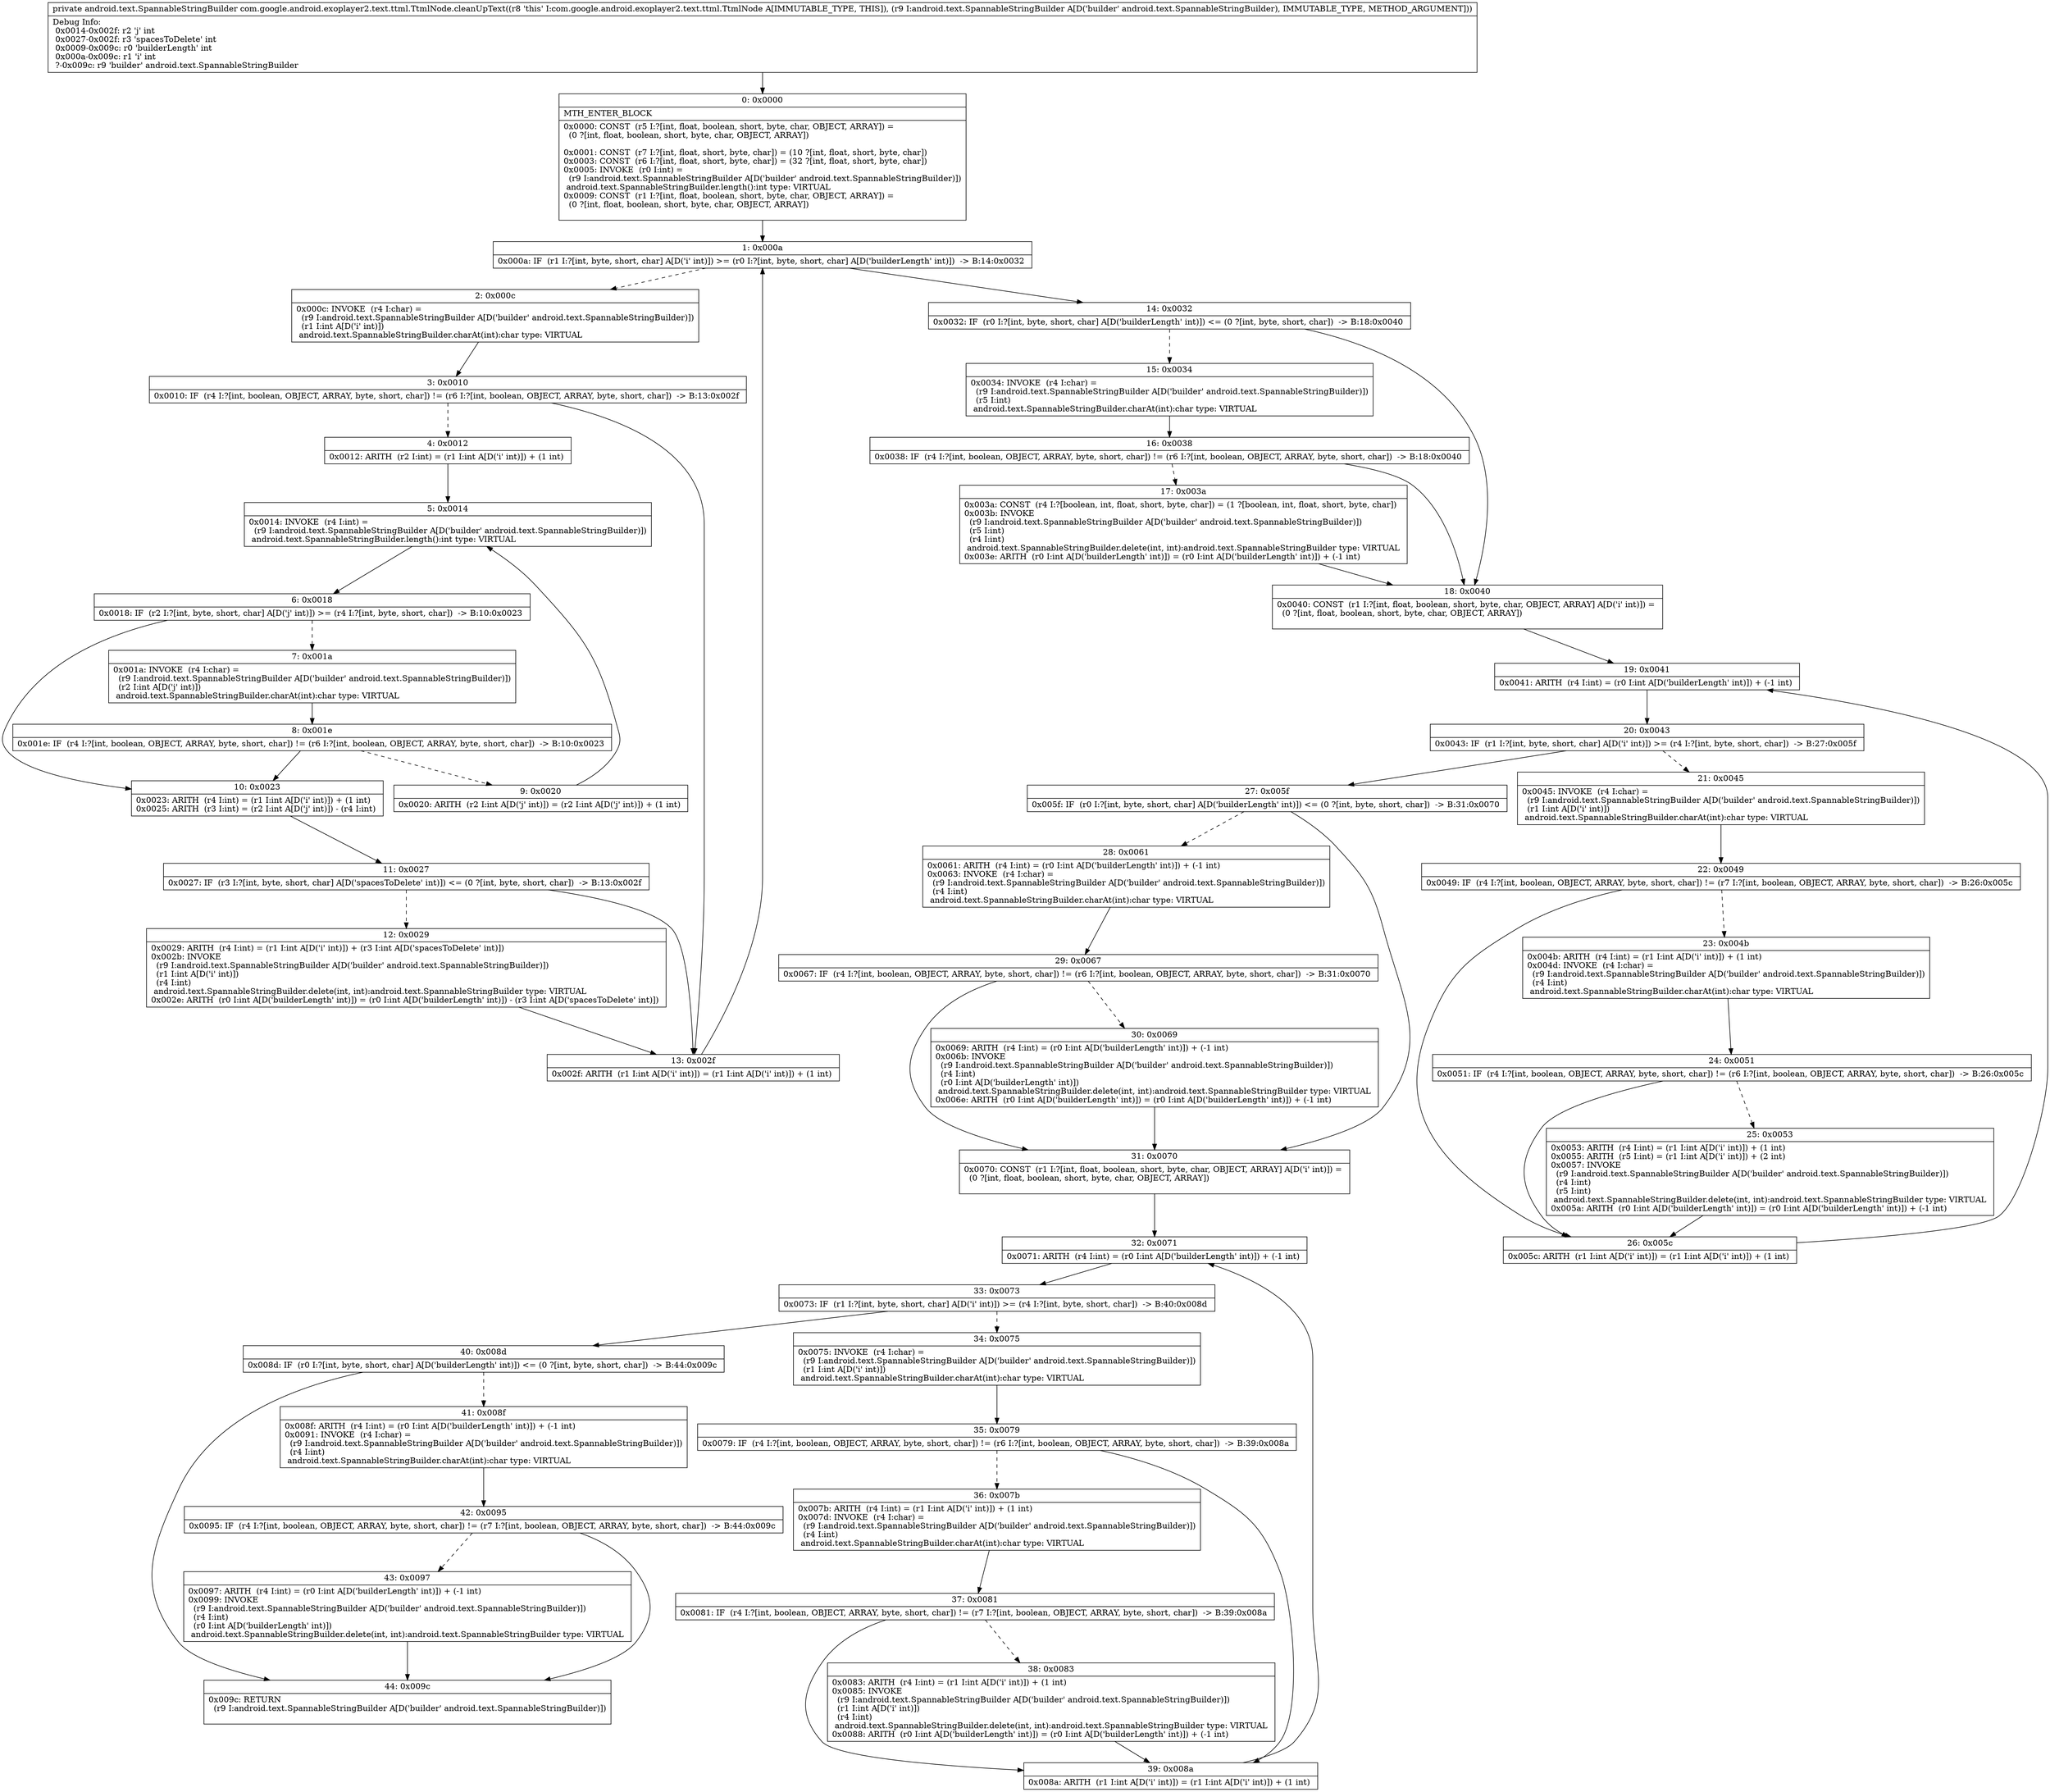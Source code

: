 digraph "CFG forcom.google.android.exoplayer2.text.ttml.TtmlNode.cleanUpText(Landroid\/text\/SpannableStringBuilder;)Landroid\/text\/SpannableStringBuilder;" {
Node_0 [shape=record,label="{0\:\ 0x0000|MTH_ENTER_BLOCK\l|0x0000: CONST  (r5 I:?[int, float, boolean, short, byte, char, OBJECT, ARRAY]) = \l  (0 ?[int, float, boolean, short, byte, char, OBJECT, ARRAY])\l \l0x0001: CONST  (r7 I:?[int, float, short, byte, char]) = (10 ?[int, float, short, byte, char]) \l0x0003: CONST  (r6 I:?[int, float, short, byte, char]) = (32 ?[int, float, short, byte, char]) \l0x0005: INVOKE  (r0 I:int) = \l  (r9 I:android.text.SpannableStringBuilder A[D('builder' android.text.SpannableStringBuilder)])\l android.text.SpannableStringBuilder.length():int type: VIRTUAL \l0x0009: CONST  (r1 I:?[int, float, boolean, short, byte, char, OBJECT, ARRAY]) = \l  (0 ?[int, float, boolean, short, byte, char, OBJECT, ARRAY])\l \l}"];
Node_1 [shape=record,label="{1\:\ 0x000a|0x000a: IF  (r1 I:?[int, byte, short, char] A[D('i' int)]) \>= (r0 I:?[int, byte, short, char] A[D('builderLength' int)])  \-\> B:14:0x0032 \l}"];
Node_2 [shape=record,label="{2\:\ 0x000c|0x000c: INVOKE  (r4 I:char) = \l  (r9 I:android.text.SpannableStringBuilder A[D('builder' android.text.SpannableStringBuilder)])\l  (r1 I:int A[D('i' int)])\l android.text.SpannableStringBuilder.charAt(int):char type: VIRTUAL \l}"];
Node_3 [shape=record,label="{3\:\ 0x0010|0x0010: IF  (r4 I:?[int, boolean, OBJECT, ARRAY, byte, short, char]) != (r6 I:?[int, boolean, OBJECT, ARRAY, byte, short, char])  \-\> B:13:0x002f \l}"];
Node_4 [shape=record,label="{4\:\ 0x0012|0x0012: ARITH  (r2 I:int) = (r1 I:int A[D('i' int)]) + (1 int) \l}"];
Node_5 [shape=record,label="{5\:\ 0x0014|0x0014: INVOKE  (r4 I:int) = \l  (r9 I:android.text.SpannableStringBuilder A[D('builder' android.text.SpannableStringBuilder)])\l android.text.SpannableStringBuilder.length():int type: VIRTUAL \l}"];
Node_6 [shape=record,label="{6\:\ 0x0018|0x0018: IF  (r2 I:?[int, byte, short, char] A[D('j' int)]) \>= (r4 I:?[int, byte, short, char])  \-\> B:10:0x0023 \l}"];
Node_7 [shape=record,label="{7\:\ 0x001a|0x001a: INVOKE  (r4 I:char) = \l  (r9 I:android.text.SpannableStringBuilder A[D('builder' android.text.SpannableStringBuilder)])\l  (r2 I:int A[D('j' int)])\l android.text.SpannableStringBuilder.charAt(int):char type: VIRTUAL \l}"];
Node_8 [shape=record,label="{8\:\ 0x001e|0x001e: IF  (r4 I:?[int, boolean, OBJECT, ARRAY, byte, short, char]) != (r6 I:?[int, boolean, OBJECT, ARRAY, byte, short, char])  \-\> B:10:0x0023 \l}"];
Node_9 [shape=record,label="{9\:\ 0x0020|0x0020: ARITH  (r2 I:int A[D('j' int)]) = (r2 I:int A[D('j' int)]) + (1 int) \l}"];
Node_10 [shape=record,label="{10\:\ 0x0023|0x0023: ARITH  (r4 I:int) = (r1 I:int A[D('i' int)]) + (1 int) \l0x0025: ARITH  (r3 I:int) = (r2 I:int A[D('j' int)]) \- (r4 I:int) \l}"];
Node_11 [shape=record,label="{11\:\ 0x0027|0x0027: IF  (r3 I:?[int, byte, short, char] A[D('spacesToDelete' int)]) \<= (0 ?[int, byte, short, char])  \-\> B:13:0x002f \l}"];
Node_12 [shape=record,label="{12\:\ 0x0029|0x0029: ARITH  (r4 I:int) = (r1 I:int A[D('i' int)]) + (r3 I:int A[D('spacesToDelete' int)]) \l0x002b: INVOKE  \l  (r9 I:android.text.SpannableStringBuilder A[D('builder' android.text.SpannableStringBuilder)])\l  (r1 I:int A[D('i' int)])\l  (r4 I:int)\l android.text.SpannableStringBuilder.delete(int, int):android.text.SpannableStringBuilder type: VIRTUAL \l0x002e: ARITH  (r0 I:int A[D('builderLength' int)]) = (r0 I:int A[D('builderLength' int)]) \- (r3 I:int A[D('spacesToDelete' int)]) \l}"];
Node_13 [shape=record,label="{13\:\ 0x002f|0x002f: ARITH  (r1 I:int A[D('i' int)]) = (r1 I:int A[D('i' int)]) + (1 int) \l}"];
Node_14 [shape=record,label="{14\:\ 0x0032|0x0032: IF  (r0 I:?[int, byte, short, char] A[D('builderLength' int)]) \<= (0 ?[int, byte, short, char])  \-\> B:18:0x0040 \l}"];
Node_15 [shape=record,label="{15\:\ 0x0034|0x0034: INVOKE  (r4 I:char) = \l  (r9 I:android.text.SpannableStringBuilder A[D('builder' android.text.SpannableStringBuilder)])\l  (r5 I:int)\l android.text.SpannableStringBuilder.charAt(int):char type: VIRTUAL \l}"];
Node_16 [shape=record,label="{16\:\ 0x0038|0x0038: IF  (r4 I:?[int, boolean, OBJECT, ARRAY, byte, short, char]) != (r6 I:?[int, boolean, OBJECT, ARRAY, byte, short, char])  \-\> B:18:0x0040 \l}"];
Node_17 [shape=record,label="{17\:\ 0x003a|0x003a: CONST  (r4 I:?[boolean, int, float, short, byte, char]) = (1 ?[boolean, int, float, short, byte, char]) \l0x003b: INVOKE  \l  (r9 I:android.text.SpannableStringBuilder A[D('builder' android.text.SpannableStringBuilder)])\l  (r5 I:int)\l  (r4 I:int)\l android.text.SpannableStringBuilder.delete(int, int):android.text.SpannableStringBuilder type: VIRTUAL \l0x003e: ARITH  (r0 I:int A[D('builderLength' int)]) = (r0 I:int A[D('builderLength' int)]) + (\-1 int) \l}"];
Node_18 [shape=record,label="{18\:\ 0x0040|0x0040: CONST  (r1 I:?[int, float, boolean, short, byte, char, OBJECT, ARRAY] A[D('i' int)]) = \l  (0 ?[int, float, boolean, short, byte, char, OBJECT, ARRAY])\l \l}"];
Node_19 [shape=record,label="{19\:\ 0x0041|0x0041: ARITH  (r4 I:int) = (r0 I:int A[D('builderLength' int)]) + (\-1 int) \l}"];
Node_20 [shape=record,label="{20\:\ 0x0043|0x0043: IF  (r1 I:?[int, byte, short, char] A[D('i' int)]) \>= (r4 I:?[int, byte, short, char])  \-\> B:27:0x005f \l}"];
Node_21 [shape=record,label="{21\:\ 0x0045|0x0045: INVOKE  (r4 I:char) = \l  (r9 I:android.text.SpannableStringBuilder A[D('builder' android.text.SpannableStringBuilder)])\l  (r1 I:int A[D('i' int)])\l android.text.SpannableStringBuilder.charAt(int):char type: VIRTUAL \l}"];
Node_22 [shape=record,label="{22\:\ 0x0049|0x0049: IF  (r4 I:?[int, boolean, OBJECT, ARRAY, byte, short, char]) != (r7 I:?[int, boolean, OBJECT, ARRAY, byte, short, char])  \-\> B:26:0x005c \l}"];
Node_23 [shape=record,label="{23\:\ 0x004b|0x004b: ARITH  (r4 I:int) = (r1 I:int A[D('i' int)]) + (1 int) \l0x004d: INVOKE  (r4 I:char) = \l  (r9 I:android.text.SpannableStringBuilder A[D('builder' android.text.SpannableStringBuilder)])\l  (r4 I:int)\l android.text.SpannableStringBuilder.charAt(int):char type: VIRTUAL \l}"];
Node_24 [shape=record,label="{24\:\ 0x0051|0x0051: IF  (r4 I:?[int, boolean, OBJECT, ARRAY, byte, short, char]) != (r6 I:?[int, boolean, OBJECT, ARRAY, byte, short, char])  \-\> B:26:0x005c \l}"];
Node_25 [shape=record,label="{25\:\ 0x0053|0x0053: ARITH  (r4 I:int) = (r1 I:int A[D('i' int)]) + (1 int) \l0x0055: ARITH  (r5 I:int) = (r1 I:int A[D('i' int)]) + (2 int) \l0x0057: INVOKE  \l  (r9 I:android.text.SpannableStringBuilder A[D('builder' android.text.SpannableStringBuilder)])\l  (r4 I:int)\l  (r5 I:int)\l android.text.SpannableStringBuilder.delete(int, int):android.text.SpannableStringBuilder type: VIRTUAL \l0x005a: ARITH  (r0 I:int A[D('builderLength' int)]) = (r0 I:int A[D('builderLength' int)]) + (\-1 int) \l}"];
Node_26 [shape=record,label="{26\:\ 0x005c|0x005c: ARITH  (r1 I:int A[D('i' int)]) = (r1 I:int A[D('i' int)]) + (1 int) \l}"];
Node_27 [shape=record,label="{27\:\ 0x005f|0x005f: IF  (r0 I:?[int, byte, short, char] A[D('builderLength' int)]) \<= (0 ?[int, byte, short, char])  \-\> B:31:0x0070 \l}"];
Node_28 [shape=record,label="{28\:\ 0x0061|0x0061: ARITH  (r4 I:int) = (r0 I:int A[D('builderLength' int)]) + (\-1 int) \l0x0063: INVOKE  (r4 I:char) = \l  (r9 I:android.text.SpannableStringBuilder A[D('builder' android.text.SpannableStringBuilder)])\l  (r4 I:int)\l android.text.SpannableStringBuilder.charAt(int):char type: VIRTUAL \l}"];
Node_29 [shape=record,label="{29\:\ 0x0067|0x0067: IF  (r4 I:?[int, boolean, OBJECT, ARRAY, byte, short, char]) != (r6 I:?[int, boolean, OBJECT, ARRAY, byte, short, char])  \-\> B:31:0x0070 \l}"];
Node_30 [shape=record,label="{30\:\ 0x0069|0x0069: ARITH  (r4 I:int) = (r0 I:int A[D('builderLength' int)]) + (\-1 int) \l0x006b: INVOKE  \l  (r9 I:android.text.SpannableStringBuilder A[D('builder' android.text.SpannableStringBuilder)])\l  (r4 I:int)\l  (r0 I:int A[D('builderLength' int)])\l android.text.SpannableStringBuilder.delete(int, int):android.text.SpannableStringBuilder type: VIRTUAL \l0x006e: ARITH  (r0 I:int A[D('builderLength' int)]) = (r0 I:int A[D('builderLength' int)]) + (\-1 int) \l}"];
Node_31 [shape=record,label="{31\:\ 0x0070|0x0070: CONST  (r1 I:?[int, float, boolean, short, byte, char, OBJECT, ARRAY] A[D('i' int)]) = \l  (0 ?[int, float, boolean, short, byte, char, OBJECT, ARRAY])\l \l}"];
Node_32 [shape=record,label="{32\:\ 0x0071|0x0071: ARITH  (r4 I:int) = (r0 I:int A[D('builderLength' int)]) + (\-1 int) \l}"];
Node_33 [shape=record,label="{33\:\ 0x0073|0x0073: IF  (r1 I:?[int, byte, short, char] A[D('i' int)]) \>= (r4 I:?[int, byte, short, char])  \-\> B:40:0x008d \l}"];
Node_34 [shape=record,label="{34\:\ 0x0075|0x0075: INVOKE  (r4 I:char) = \l  (r9 I:android.text.SpannableStringBuilder A[D('builder' android.text.SpannableStringBuilder)])\l  (r1 I:int A[D('i' int)])\l android.text.SpannableStringBuilder.charAt(int):char type: VIRTUAL \l}"];
Node_35 [shape=record,label="{35\:\ 0x0079|0x0079: IF  (r4 I:?[int, boolean, OBJECT, ARRAY, byte, short, char]) != (r6 I:?[int, boolean, OBJECT, ARRAY, byte, short, char])  \-\> B:39:0x008a \l}"];
Node_36 [shape=record,label="{36\:\ 0x007b|0x007b: ARITH  (r4 I:int) = (r1 I:int A[D('i' int)]) + (1 int) \l0x007d: INVOKE  (r4 I:char) = \l  (r9 I:android.text.SpannableStringBuilder A[D('builder' android.text.SpannableStringBuilder)])\l  (r4 I:int)\l android.text.SpannableStringBuilder.charAt(int):char type: VIRTUAL \l}"];
Node_37 [shape=record,label="{37\:\ 0x0081|0x0081: IF  (r4 I:?[int, boolean, OBJECT, ARRAY, byte, short, char]) != (r7 I:?[int, boolean, OBJECT, ARRAY, byte, short, char])  \-\> B:39:0x008a \l}"];
Node_38 [shape=record,label="{38\:\ 0x0083|0x0083: ARITH  (r4 I:int) = (r1 I:int A[D('i' int)]) + (1 int) \l0x0085: INVOKE  \l  (r9 I:android.text.SpannableStringBuilder A[D('builder' android.text.SpannableStringBuilder)])\l  (r1 I:int A[D('i' int)])\l  (r4 I:int)\l android.text.SpannableStringBuilder.delete(int, int):android.text.SpannableStringBuilder type: VIRTUAL \l0x0088: ARITH  (r0 I:int A[D('builderLength' int)]) = (r0 I:int A[D('builderLength' int)]) + (\-1 int) \l}"];
Node_39 [shape=record,label="{39\:\ 0x008a|0x008a: ARITH  (r1 I:int A[D('i' int)]) = (r1 I:int A[D('i' int)]) + (1 int) \l}"];
Node_40 [shape=record,label="{40\:\ 0x008d|0x008d: IF  (r0 I:?[int, byte, short, char] A[D('builderLength' int)]) \<= (0 ?[int, byte, short, char])  \-\> B:44:0x009c \l}"];
Node_41 [shape=record,label="{41\:\ 0x008f|0x008f: ARITH  (r4 I:int) = (r0 I:int A[D('builderLength' int)]) + (\-1 int) \l0x0091: INVOKE  (r4 I:char) = \l  (r9 I:android.text.SpannableStringBuilder A[D('builder' android.text.SpannableStringBuilder)])\l  (r4 I:int)\l android.text.SpannableStringBuilder.charAt(int):char type: VIRTUAL \l}"];
Node_42 [shape=record,label="{42\:\ 0x0095|0x0095: IF  (r4 I:?[int, boolean, OBJECT, ARRAY, byte, short, char]) != (r7 I:?[int, boolean, OBJECT, ARRAY, byte, short, char])  \-\> B:44:0x009c \l}"];
Node_43 [shape=record,label="{43\:\ 0x0097|0x0097: ARITH  (r4 I:int) = (r0 I:int A[D('builderLength' int)]) + (\-1 int) \l0x0099: INVOKE  \l  (r9 I:android.text.SpannableStringBuilder A[D('builder' android.text.SpannableStringBuilder)])\l  (r4 I:int)\l  (r0 I:int A[D('builderLength' int)])\l android.text.SpannableStringBuilder.delete(int, int):android.text.SpannableStringBuilder type: VIRTUAL \l}"];
Node_44 [shape=record,label="{44\:\ 0x009c|0x009c: RETURN  \l  (r9 I:android.text.SpannableStringBuilder A[D('builder' android.text.SpannableStringBuilder)])\l \l}"];
MethodNode[shape=record,label="{private android.text.SpannableStringBuilder com.google.android.exoplayer2.text.ttml.TtmlNode.cleanUpText((r8 'this' I:com.google.android.exoplayer2.text.ttml.TtmlNode A[IMMUTABLE_TYPE, THIS]), (r9 I:android.text.SpannableStringBuilder A[D('builder' android.text.SpannableStringBuilder), IMMUTABLE_TYPE, METHOD_ARGUMENT]))  | Debug Info:\l  0x0014\-0x002f: r2 'j' int\l  0x0027\-0x002f: r3 'spacesToDelete' int\l  0x0009\-0x009c: r0 'builderLength' int\l  0x000a\-0x009c: r1 'i' int\l  ?\-0x009c: r9 'builder' android.text.SpannableStringBuilder\l}"];
MethodNode -> Node_0;
Node_0 -> Node_1;
Node_1 -> Node_2[style=dashed];
Node_1 -> Node_14;
Node_2 -> Node_3;
Node_3 -> Node_4[style=dashed];
Node_3 -> Node_13;
Node_4 -> Node_5;
Node_5 -> Node_6;
Node_6 -> Node_7[style=dashed];
Node_6 -> Node_10;
Node_7 -> Node_8;
Node_8 -> Node_9[style=dashed];
Node_8 -> Node_10;
Node_9 -> Node_5;
Node_10 -> Node_11;
Node_11 -> Node_12[style=dashed];
Node_11 -> Node_13;
Node_12 -> Node_13;
Node_13 -> Node_1;
Node_14 -> Node_15[style=dashed];
Node_14 -> Node_18;
Node_15 -> Node_16;
Node_16 -> Node_17[style=dashed];
Node_16 -> Node_18;
Node_17 -> Node_18;
Node_18 -> Node_19;
Node_19 -> Node_20;
Node_20 -> Node_21[style=dashed];
Node_20 -> Node_27;
Node_21 -> Node_22;
Node_22 -> Node_23[style=dashed];
Node_22 -> Node_26;
Node_23 -> Node_24;
Node_24 -> Node_25[style=dashed];
Node_24 -> Node_26;
Node_25 -> Node_26;
Node_26 -> Node_19;
Node_27 -> Node_28[style=dashed];
Node_27 -> Node_31;
Node_28 -> Node_29;
Node_29 -> Node_30[style=dashed];
Node_29 -> Node_31;
Node_30 -> Node_31;
Node_31 -> Node_32;
Node_32 -> Node_33;
Node_33 -> Node_34[style=dashed];
Node_33 -> Node_40;
Node_34 -> Node_35;
Node_35 -> Node_36[style=dashed];
Node_35 -> Node_39;
Node_36 -> Node_37;
Node_37 -> Node_38[style=dashed];
Node_37 -> Node_39;
Node_38 -> Node_39;
Node_39 -> Node_32;
Node_40 -> Node_41[style=dashed];
Node_40 -> Node_44;
Node_41 -> Node_42;
Node_42 -> Node_43[style=dashed];
Node_42 -> Node_44;
Node_43 -> Node_44;
}

